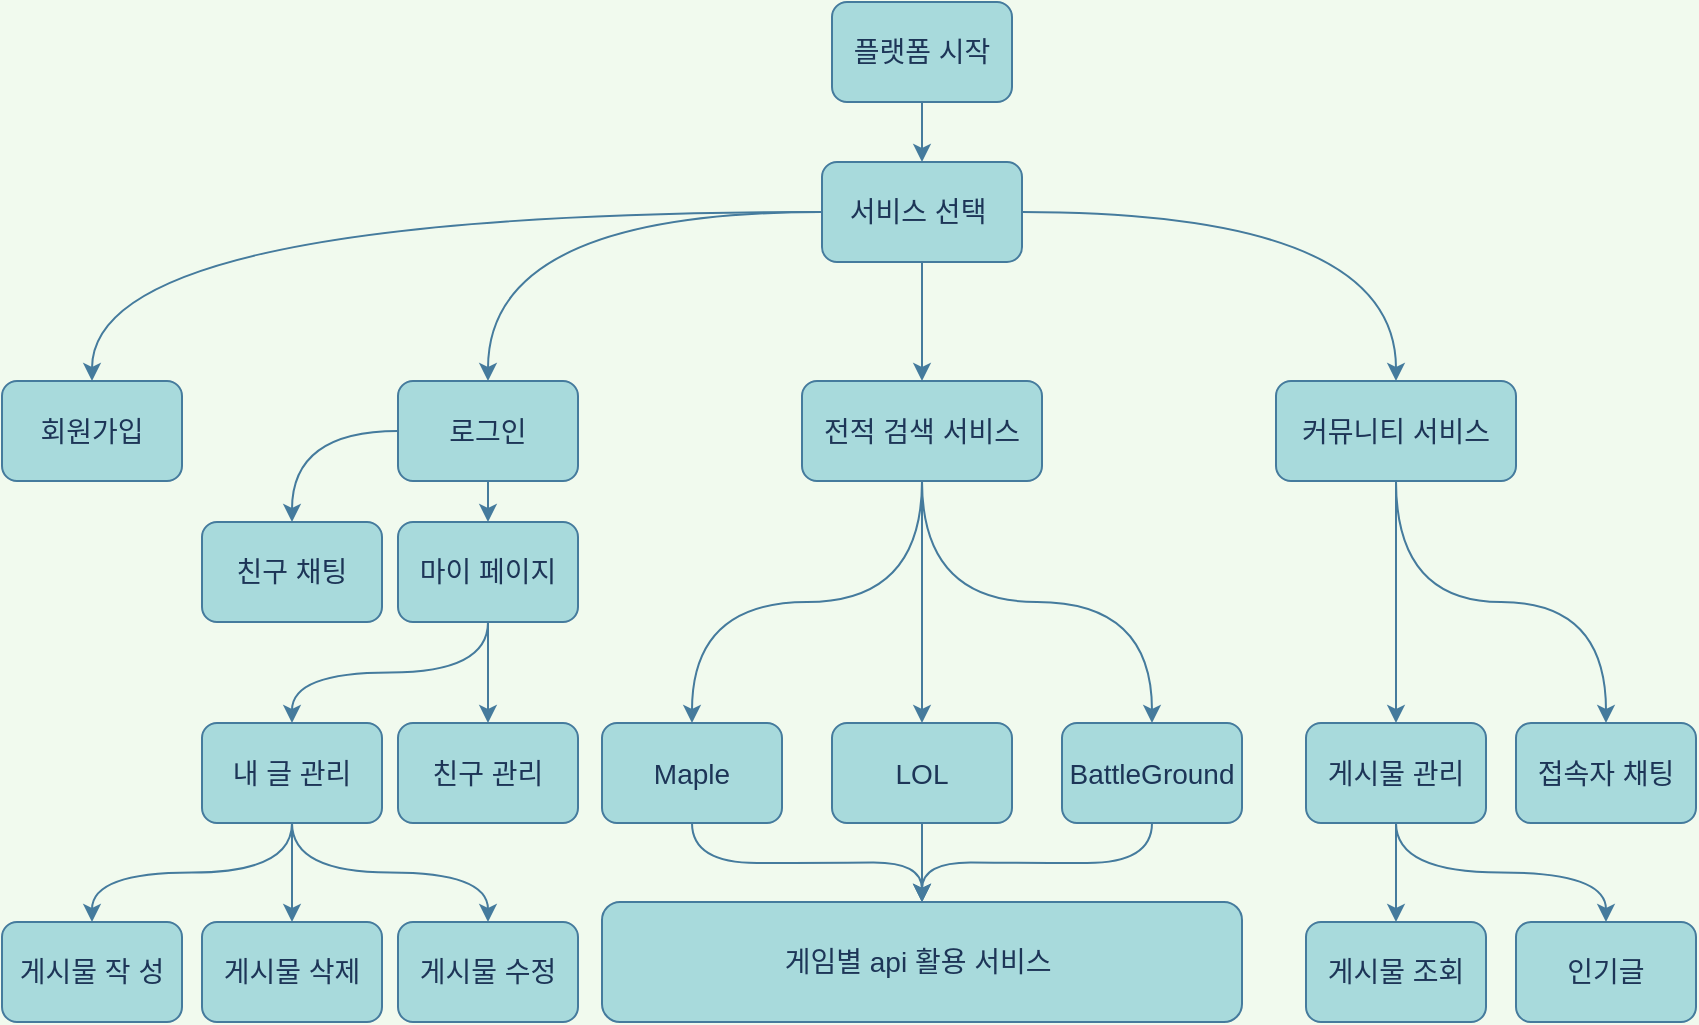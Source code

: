 <mxfile version="14.8.4" type="github">
  <diagram name="Page-1" id="2c0d36ab-eaac-3732-788b-9136903baeff">
    <mxGraphModel dx="3317" dy="1909" grid="1" gridSize="10" guides="1" tooltips="1" connect="1" arrows="1" fold="1" page="1" pageScale="1.5" pageWidth="1169" pageHeight="827" background="#F1FAEE" math="0" shadow="0">
      <root>
        <mxCell id="0" />
        <mxCell id="1" parent="0" />
        <mxCell id="4LDgfZjawk7CEWpmi5JP-204" style="edgeStyle=orthogonalEdgeStyle;orthogonalLoop=1;jettySize=auto;html=1;exitX=0.5;exitY=1;exitDx=0;exitDy=0;entryX=0.5;entryY=0;entryDx=0;entryDy=0;strokeColor=#457B9D;fontColor=#1D3557;labelBackgroundColor=#F1FAEE;curved=1;" edge="1" parent="1" source="4LDgfZjawk7CEWpmi5JP-123" target="4LDgfZjawk7CEWpmi5JP-130">
          <mxGeometry relative="1" as="geometry" />
        </mxCell>
        <mxCell id="4LDgfZjawk7CEWpmi5JP-123" value="&lt;font style=&quot;font-size: 14px&quot;&gt;플랫폼 시작&lt;/font&gt;" style="whiteSpace=wrap;html=1;fillColor=#A8DADC;strokeColor=#457B9D;fontColor=#1D3557;rounded=1;" vertex="1" parent="1">
          <mxGeometry x="868" y="365" width="90" height="50" as="geometry" />
        </mxCell>
        <mxCell id="4LDgfZjawk7CEWpmi5JP-141" style="edgeStyle=orthogonalEdgeStyle;orthogonalLoop=1;jettySize=auto;html=1;exitX=0.5;exitY=1;exitDx=0;exitDy=0;entryX=0.5;entryY=0;entryDx=0;entryDy=0;strokeColor=#457B9D;fontColor=#1D3557;labelBackgroundColor=#F1FAEE;curved=1;" edge="1" parent="1" source="4LDgfZjawk7CEWpmi5JP-129" target="4LDgfZjawk7CEWpmi5JP-131">
          <mxGeometry relative="1" as="geometry" />
        </mxCell>
        <mxCell id="4LDgfZjawk7CEWpmi5JP-199" style="edgeStyle=orthogonalEdgeStyle;orthogonalLoop=1;jettySize=auto;html=1;exitX=0;exitY=0.5;exitDx=0;exitDy=0;strokeColor=#457B9D;fontColor=#1D3557;labelBackgroundColor=#F1FAEE;curved=1;" edge="1" parent="1" source="4LDgfZjawk7CEWpmi5JP-129" target="4LDgfZjawk7CEWpmi5JP-138">
          <mxGeometry relative="1" as="geometry" />
        </mxCell>
        <mxCell id="4LDgfZjawk7CEWpmi5JP-129" value="&lt;font style=&quot;font-size: 14px&quot;&gt;로그인&lt;/font&gt;" style="whiteSpace=wrap;html=1;fillColor=#A8DADC;strokeColor=#457B9D;fontColor=#1D3557;rounded=1;" vertex="1" parent="1">
          <mxGeometry x="651" y="554.5" width="90" height="50" as="geometry" />
        </mxCell>
        <mxCell id="4LDgfZjawk7CEWpmi5JP-203" style="edgeStyle=orthogonalEdgeStyle;orthogonalLoop=1;jettySize=auto;html=1;exitX=0.5;exitY=1;exitDx=0;exitDy=0;entryX=0.5;entryY=0;entryDx=0;entryDy=0;strokeColor=#457B9D;fontColor=#1D3557;labelBackgroundColor=#F1FAEE;curved=1;" edge="1" parent="1" source="4LDgfZjawk7CEWpmi5JP-130" target="4LDgfZjawk7CEWpmi5JP-153">
          <mxGeometry relative="1" as="geometry" />
        </mxCell>
        <mxCell id="4LDgfZjawk7CEWpmi5JP-222" style="edgeStyle=orthogonalEdgeStyle;orthogonalLoop=1;jettySize=auto;html=1;exitX=0;exitY=0.5;exitDx=0;exitDy=0;entryX=0.5;entryY=0;entryDx=0;entryDy=0;strokeColor=#457B9D;fontColor=#1D3557;labelBackgroundColor=#F1FAEE;curved=1;" edge="1" parent="1" source="4LDgfZjawk7CEWpmi5JP-130" target="4LDgfZjawk7CEWpmi5JP-129">
          <mxGeometry relative="1" as="geometry" />
        </mxCell>
        <mxCell id="4LDgfZjawk7CEWpmi5JP-223" style="edgeStyle=orthogonalEdgeStyle;orthogonalLoop=1;jettySize=auto;html=1;exitX=0;exitY=0.5;exitDx=0;exitDy=0;entryX=0.5;entryY=0;entryDx=0;entryDy=0;strokeColor=#457B9D;fontColor=#1D3557;labelBackgroundColor=#F1FAEE;curved=1;" edge="1" parent="1" source="4LDgfZjawk7CEWpmi5JP-130" target="4LDgfZjawk7CEWpmi5JP-217">
          <mxGeometry relative="1" as="geometry" />
        </mxCell>
        <mxCell id="4LDgfZjawk7CEWpmi5JP-224" style="edgeStyle=orthogonalEdgeStyle;orthogonalLoop=1;jettySize=auto;html=1;exitX=1;exitY=0.5;exitDx=0;exitDy=0;entryX=0.5;entryY=0;entryDx=0;entryDy=0;strokeColor=#457B9D;fontColor=#1D3557;labelBackgroundColor=#F1FAEE;curved=1;" edge="1" parent="1" source="4LDgfZjawk7CEWpmi5JP-130" target="4LDgfZjawk7CEWpmi5JP-152">
          <mxGeometry relative="1" as="geometry" />
        </mxCell>
        <mxCell id="4LDgfZjawk7CEWpmi5JP-130" value="&lt;span style=&quot;font-size: 14px&quot;&gt;서비스 선택&amp;nbsp;&lt;/span&gt;" style="whiteSpace=wrap;html=1;fillColor=#A8DADC;strokeColor=#457B9D;fontColor=#1D3557;rounded=1;" vertex="1" parent="1">
          <mxGeometry x="863" y="445" width="100" height="50" as="geometry" />
        </mxCell>
        <mxCell id="4LDgfZjawk7CEWpmi5JP-142" style="edgeStyle=orthogonalEdgeStyle;orthogonalLoop=1;jettySize=auto;html=1;exitX=0.5;exitY=1;exitDx=0;exitDy=0;entryX=0.5;entryY=0;entryDx=0;entryDy=0;strokeColor=#457B9D;fontColor=#1D3557;labelBackgroundColor=#F1FAEE;curved=1;" edge="1" parent="1" source="4LDgfZjawk7CEWpmi5JP-131" target="4LDgfZjawk7CEWpmi5JP-135">
          <mxGeometry relative="1" as="geometry" />
        </mxCell>
        <mxCell id="4LDgfZjawk7CEWpmi5JP-196" style="edgeStyle=orthogonalEdgeStyle;orthogonalLoop=1;jettySize=auto;html=1;exitX=0.5;exitY=1;exitDx=0;exitDy=0;strokeColor=#457B9D;fontColor=#1D3557;labelBackgroundColor=#F1FAEE;curved=1;" edge="1" parent="1" source="4LDgfZjawk7CEWpmi5JP-131" target="4LDgfZjawk7CEWpmi5JP-145">
          <mxGeometry relative="1" as="geometry" />
        </mxCell>
        <mxCell id="4LDgfZjawk7CEWpmi5JP-131" value="&lt;span style=&quot;font-size: 14px&quot;&gt;마이 페이지&lt;/span&gt;" style="whiteSpace=wrap;html=1;fillColor=#A8DADC;strokeColor=#457B9D;fontColor=#1D3557;rounded=1;" vertex="1" parent="1">
          <mxGeometry x="651" y="625" width="90" height="50" as="geometry" />
        </mxCell>
        <mxCell id="4LDgfZjawk7CEWpmi5JP-135" value="&lt;span style=&quot;font-size: 14px&quot;&gt;친구 관리&lt;/span&gt;" style="whiteSpace=wrap;html=1;fillColor=#A8DADC;strokeColor=#457B9D;fontColor=#1D3557;rounded=1;" vertex="1" parent="1">
          <mxGeometry x="651" y="725.5" width="90" height="50" as="geometry" />
        </mxCell>
        <mxCell id="4LDgfZjawk7CEWpmi5JP-138" value="&lt;span style=&quot;font-size: 14px&quot;&gt;친구 채팅&lt;/span&gt;" style="whiteSpace=wrap;html=1;fillColor=#A8DADC;strokeColor=#457B9D;fontColor=#1D3557;rounded=1;" vertex="1" parent="1">
          <mxGeometry x="553" y="625" width="90" height="50" as="geometry" />
        </mxCell>
        <mxCell id="4LDgfZjawk7CEWpmi5JP-227" style="edgeStyle=orthogonalEdgeStyle;orthogonalLoop=1;jettySize=auto;html=1;exitX=0.5;exitY=1;exitDx=0;exitDy=0;entryX=0.5;entryY=0;entryDx=0;entryDy=0;strokeColor=#457B9D;fontColor=#1D3557;labelBackgroundColor=#F1FAEE;curved=1;" edge="1" parent="1" source="4LDgfZjawk7CEWpmi5JP-145" target="4LDgfZjawk7CEWpmi5JP-179">
          <mxGeometry relative="1" as="geometry" />
        </mxCell>
        <mxCell id="4LDgfZjawk7CEWpmi5JP-228" style="edgeStyle=orthogonalEdgeStyle;orthogonalLoop=1;jettySize=auto;html=1;exitX=0.5;exitY=1;exitDx=0;exitDy=0;entryX=0.5;entryY=0;entryDx=0;entryDy=0;strokeColor=#457B9D;fontColor=#1D3557;labelBackgroundColor=#F1FAEE;curved=1;" edge="1" parent="1" source="4LDgfZjawk7CEWpmi5JP-145" target="4LDgfZjawk7CEWpmi5JP-178">
          <mxGeometry relative="1" as="geometry" />
        </mxCell>
        <mxCell id="4LDgfZjawk7CEWpmi5JP-229" style="edgeStyle=orthogonalEdgeStyle;orthogonalLoop=1;jettySize=auto;html=1;exitX=0.5;exitY=1;exitDx=0;exitDy=0;entryX=0.5;entryY=0;entryDx=0;entryDy=0;strokeColor=#457B9D;fontColor=#1D3557;labelBackgroundColor=#F1FAEE;curved=1;" edge="1" parent="1" source="4LDgfZjawk7CEWpmi5JP-145" target="4LDgfZjawk7CEWpmi5JP-180">
          <mxGeometry relative="1" as="geometry" />
        </mxCell>
        <mxCell id="4LDgfZjawk7CEWpmi5JP-145" value="&lt;span style=&quot;font-size: 14px&quot;&gt;내 글 관리&lt;/span&gt;" style="whiteSpace=wrap;html=1;fillColor=#A8DADC;strokeColor=#457B9D;fontColor=#1D3557;rounded=1;" vertex="1" parent="1">
          <mxGeometry x="553" y="725.5" width="90" height="50" as="geometry" />
        </mxCell>
        <mxCell id="4LDgfZjawk7CEWpmi5JP-209" style="edgeStyle=orthogonalEdgeStyle;orthogonalLoop=1;jettySize=auto;html=1;exitX=0.5;exitY=1;exitDx=0;exitDy=0;entryX=0.5;entryY=0;entryDx=0;entryDy=0;strokeColor=#457B9D;fontColor=#1D3557;labelBackgroundColor=#F1FAEE;curved=1;" edge="1" parent="1" source="4LDgfZjawk7CEWpmi5JP-152" target="4LDgfZjawk7CEWpmi5JP-167">
          <mxGeometry relative="1" as="geometry" />
        </mxCell>
        <mxCell id="4LDgfZjawk7CEWpmi5JP-240" style="edgeStyle=orthogonalEdgeStyle;orthogonalLoop=1;jettySize=auto;html=1;exitX=0.5;exitY=1;exitDx=0;exitDy=0;entryX=0.5;entryY=0;entryDx=0;entryDy=0;strokeColor=#457B9D;fontColor=#1D3557;labelBackgroundColor=#F1FAEE;curved=1;" edge="1" parent="1" source="4LDgfZjawk7CEWpmi5JP-152" target="4LDgfZjawk7CEWpmi5JP-239">
          <mxGeometry relative="1" as="geometry" />
        </mxCell>
        <mxCell id="4LDgfZjawk7CEWpmi5JP-152" value="&lt;span style=&quot;font-size: 14px&quot;&gt;커뮤니티 서비스&lt;/span&gt;" style="whiteSpace=wrap;html=1;fillColor=#A8DADC;strokeColor=#457B9D;fontColor=#1D3557;rounded=1;" vertex="1" parent="1">
          <mxGeometry x="1090" y="554.5" width="120" height="50" as="geometry" />
        </mxCell>
        <mxCell id="4LDgfZjawk7CEWpmi5JP-158" style="edgeStyle=orthogonalEdgeStyle;orthogonalLoop=1;jettySize=auto;html=1;exitX=0.5;exitY=1;exitDx=0;exitDy=0;entryX=0.5;entryY=0;entryDx=0;entryDy=0;strokeColor=#457B9D;fontColor=#1D3557;labelBackgroundColor=#F1FAEE;curved=1;" edge="1" parent="1" source="4LDgfZjawk7CEWpmi5JP-153" target="4LDgfZjawk7CEWpmi5JP-156">
          <mxGeometry relative="1" as="geometry" />
        </mxCell>
        <mxCell id="4LDgfZjawk7CEWpmi5JP-191" style="edgeStyle=orthogonalEdgeStyle;orthogonalLoop=1;jettySize=auto;html=1;exitX=0.5;exitY=1;exitDx=0;exitDy=0;entryX=0.5;entryY=0;entryDx=0;entryDy=0;strokeColor=#457B9D;fontColor=#1D3557;labelBackgroundColor=#F1FAEE;curved=1;" edge="1" parent="1" source="4LDgfZjawk7CEWpmi5JP-153" target="4LDgfZjawk7CEWpmi5JP-154">
          <mxGeometry relative="1" as="geometry" />
        </mxCell>
        <mxCell id="4LDgfZjawk7CEWpmi5JP-192" style="edgeStyle=orthogonalEdgeStyle;orthogonalLoop=1;jettySize=auto;html=1;exitX=0.5;exitY=1;exitDx=0;exitDy=0;strokeColor=#457B9D;fontColor=#1D3557;labelBackgroundColor=#F1FAEE;curved=1;" edge="1" parent="1" source="4LDgfZjawk7CEWpmi5JP-153" target="4LDgfZjawk7CEWpmi5JP-155">
          <mxGeometry relative="1" as="geometry" />
        </mxCell>
        <mxCell id="4LDgfZjawk7CEWpmi5JP-153" value="&lt;span style=&quot;font-size: 14px&quot;&gt;전적 검색 서비스&lt;/span&gt;" style="whiteSpace=wrap;html=1;fillColor=#A8DADC;strokeColor=#457B9D;fontColor=#1D3557;rounded=1;" vertex="1" parent="1">
          <mxGeometry x="853" y="554.5" width="120" height="50" as="geometry" />
        </mxCell>
        <mxCell id="4LDgfZjawk7CEWpmi5JP-242" style="edgeStyle=orthogonalEdgeStyle;orthogonalLoop=1;jettySize=auto;html=1;exitX=0.5;exitY=1;exitDx=0;exitDy=0;entryX=0.5;entryY=0;entryDx=0;entryDy=0;strokeColor=#457B9D;fontColor=#1D3557;labelBackgroundColor=#F1FAEE;curved=1;" edge="1" parent="1" source="4LDgfZjawk7CEWpmi5JP-154" target="4LDgfZjawk7CEWpmi5JP-241">
          <mxGeometry relative="1" as="geometry" />
        </mxCell>
        <mxCell id="4LDgfZjawk7CEWpmi5JP-154" value="&lt;span style=&quot;font-size: 14px&quot;&gt;Maple&lt;/span&gt;" style="whiteSpace=wrap;html=1;fillColor=#A8DADC;strokeColor=#457B9D;fontColor=#1D3557;rounded=1;" vertex="1" parent="1">
          <mxGeometry x="753" y="725.5" width="90" height="50" as="geometry" />
        </mxCell>
        <mxCell id="4LDgfZjawk7CEWpmi5JP-244" style="edgeStyle=orthogonalEdgeStyle;orthogonalLoop=1;jettySize=auto;html=1;exitX=0.5;exitY=1;exitDx=0;exitDy=0;entryX=0.5;entryY=0;entryDx=0;entryDy=0;strokeColor=#457B9D;fontColor=#1D3557;labelBackgroundColor=#F1FAEE;curved=1;" edge="1" parent="1" source="4LDgfZjawk7CEWpmi5JP-155" target="4LDgfZjawk7CEWpmi5JP-241">
          <mxGeometry relative="1" as="geometry" />
        </mxCell>
        <mxCell id="4LDgfZjawk7CEWpmi5JP-155" value="&lt;span style=&quot;font-size: 14px&quot;&gt;BattleGround&lt;/span&gt;" style="whiteSpace=wrap;html=1;fillColor=#A8DADC;strokeColor=#457B9D;fontColor=#1D3557;rounded=1;" vertex="1" parent="1">
          <mxGeometry x="983" y="725.5" width="90" height="50" as="geometry" />
        </mxCell>
        <mxCell id="4LDgfZjawk7CEWpmi5JP-243" style="edgeStyle=orthogonalEdgeStyle;orthogonalLoop=1;jettySize=auto;html=1;exitX=0.5;exitY=1;exitDx=0;exitDy=0;entryX=0.5;entryY=0;entryDx=0;entryDy=0;strokeColor=#457B9D;fontColor=#1D3557;labelBackgroundColor=#F1FAEE;curved=1;" edge="1" parent="1" source="4LDgfZjawk7CEWpmi5JP-156" target="4LDgfZjawk7CEWpmi5JP-241">
          <mxGeometry relative="1" as="geometry" />
        </mxCell>
        <mxCell id="4LDgfZjawk7CEWpmi5JP-156" value="&lt;span style=&quot;font-size: 14px&quot;&gt;LOL&lt;/span&gt;" style="whiteSpace=wrap;html=1;fillColor=#A8DADC;strokeColor=#457B9D;fontColor=#1D3557;rounded=1;" vertex="1" parent="1">
          <mxGeometry x="868" y="725.5" width="90" height="50" as="geometry" />
        </mxCell>
        <mxCell id="4LDgfZjawk7CEWpmi5JP-166" value="&lt;span style=&quot;font-size: 14px&quot;&gt;인기글&lt;/span&gt;" style="whiteSpace=wrap;html=1;fillColor=#A8DADC;strokeColor=#457B9D;fontColor=#1D3557;rounded=1;" vertex="1" parent="1">
          <mxGeometry x="1210" y="825" width="90" height="50" as="geometry" />
        </mxCell>
        <mxCell id="4LDgfZjawk7CEWpmi5JP-230" style="edgeStyle=orthogonalEdgeStyle;orthogonalLoop=1;jettySize=auto;html=1;exitX=0.5;exitY=1;exitDx=0;exitDy=0;strokeColor=#457B9D;fontColor=#1D3557;labelBackgroundColor=#F1FAEE;curved=1;" edge="1" parent="1" source="4LDgfZjawk7CEWpmi5JP-167" target="4LDgfZjawk7CEWpmi5JP-177">
          <mxGeometry relative="1" as="geometry" />
        </mxCell>
        <mxCell id="4LDgfZjawk7CEWpmi5JP-231" style="edgeStyle=orthogonalEdgeStyle;orthogonalLoop=1;jettySize=auto;html=1;exitX=0.5;exitY=1;exitDx=0;exitDy=0;entryX=0.5;entryY=0;entryDx=0;entryDy=0;strokeColor=#457B9D;fontColor=#1D3557;labelBackgroundColor=#F1FAEE;curved=1;" edge="1" parent="1" source="4LDgfZjawk7CEWpmi5JP-167" target="4LDgfZjawk7CEWpmi5JP-166">
          <mxGeometry relative="1" as="geometry" />
        </mxCell>
        <mxCell id="4LDgfZjawk7CEWpmi5JP-167" value="&lt;span style=&quot;font-size: 14px&quot;&gt;게시물 관리&lt;/span&gt;" style="whiteSpace=wrap;html=1;fillColor=#A8DADC;strokeColor=#457B9D;fontColor=#1D3557;rounded=1;" vertex="1" parent="1">
          <mxGeometry x="1105" y="725.5" width="90" height="50" as="geometry" />
        </mxCell>
        <mxCell id="4LDgfZjawk7CEWpmi5JP-177" value="&lt;span style=&quot;font-size: 14px&quot;&gt;게시물 조회&lt;/span&gt;" style="whiteSpace=wrap;html=1;fillColor=#A8DADC;strokeColor=#457B9D;fontColor=#1D3557;rounded=1;" vertex="1" parent="1">
          <mxGeometry x="1105" y="825" width="90" height="50" as="geometry" />
        </mxCell>
        <mxCell id="4LDgfZjawk7CEWpmi5JP-178" value="&lt;span style=&quot;font-size: 14px&quot;&gt;게시물 수정&lt;/span&gt;" style="whiteSpace=wrap;html=1;fillColor=#A8DADC;strokeColor=#457B9D;fontColor=#1D3557;rounded=1;" vertex="1" parent="1">
          <mxGeometry x="651" y="825" width="90" height="50" as="geometry" />
        </mxCell>
        <mxCell id="4LDgfZjawk7CEWpmi5JP-179" value="&lt;span style=&quot;font-size: 14px&quot;&gt;게시물 삭제&lt;/span&gt;" style="whiteSpace=wrap;html=1;fillColor=#A8DADC;strokeColor=#457B9D;fontColor=#1D3557;rounded=1;" vertex="1" parent="1">
          <mxGeometry x="553" y="825" width="90" height="50" as="geometry" />
        </mxCell>
        <mxCell id="4LDgfZjawk7CEWpmi5JP-180" value="&lt;span style=&quot;font-size: 14px&quot;&gt;게시물 작&lt;span style=&quot;white-space: pre&quot;&gt;	&lt;/span&gt;성&lt;/span&gt;" style="whiteSpace=wrap;html=1;fillColor=#A8DADC;strokeColor=#457B9D;fontColor=#1D3557;rounded=1;" vertex="1" parent="1">
          <mxGeometry x="453" y="825" width="90" height="50" as="geometry" />
        </mxCell>
        <mxCell id="4LDgfZjawk7CEWpmi5JP-217" value="&lt;font style=&quot;font-size: 14px&quot;&gt;회원가입&lt;/font&gt;" style="whiteSpace=wrap;html=1;fillColor=#A8DADC;strokeColor=#457B9D;fontColor=#1D3557;rounded=1;" vertex="1" parent="1">
          <mxGeometry x="453" y="554.5" width="90" height="50" as="geometry" />
        </mxCell>
        <mxCell id="4LDgfZjawk7CEWpmi5JP-239" value="&lt;span style=&quot;font-size: 14px&quot;&gt;접속자 채팅&lt;/span&gt;" style="whiteSpace=wrap;html=1;fillColor=#A8DADC;strokeColor=#457B9D;fontColor=#1D3557;rounded=1;" vertex="1" parent="1">
          <mxGeometry x="1210" y="725.5" width="90" height="50" as="geometry" />
        </mxCell>
        <mxCell id="4LDgfZjawk7CEWpmi5JP-241" value="&lt;span style=&quot;font-size: 14px&quot;&gt;게임별 api 활용 서비스&amp;nbsp;&lt;/span&gt;" style="whiteSpace=wrap;html=1;fillColor=#A8DADC;strokeColor=#457B9D;fontColor=#1D3557;rounded=1;" vertex="1" parent="1">
          <mxGeometry x="753" y="815" width="320" height="60" as="geometry" />
        </mxCell>
      </root>
    </mxGraphModel>
  </diagram>
</mxfile>
